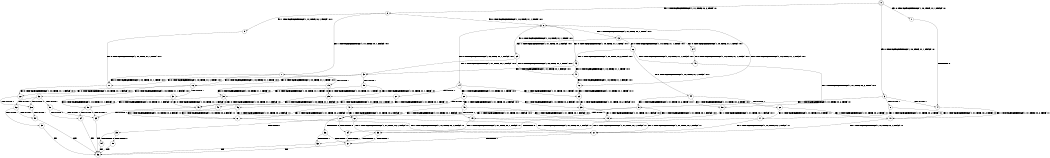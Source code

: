 digraph BCG {
size = "7, 10.5";
center = TRUE;
node [shape = circle];
0 [peripheries = 2];
0 -> 1 [label = "EX !0 !ATOMIC_EXCH_BRANCH (1, +0, TRUE, +1, 1, FALSE) !:0:"];
0 -> 2 [label = "EX !1 !ATOMIC_EXCH_BRANCH (1, +1, TRUE, +0, 2, TRUE) !:0:"];
0 -> 3 [label = "EX !0 !ATOMIC_EXCH_BRANCH (1, +0, TRUE, +1, 1, FALSE) !:0:"];
1 -> 4 [label = "TERMINATE !0"];
2 -> 5 [label = "EX !1 !ATOMIC_EXCH_BRANCH (1, +1, TRUE, +0, 1, FALSE) !:0:1:"];
2 -> 6 [label = "EX !0 !ATOMIC_EXCH_BRANCH (1, +0, TRUE, +1, 1, TRUE) !:0:1:"];
2 -> 7 [label = "EX !1 !ATOMIC_EXCH_BRANCH (1, +1, TRUE, +0, 1, FALSE) !:0:1:"];
3 -> 4 [label = "TERMINATE !0"];
3 -> 8 [label = "TERMINATE !0"];
3 -> 9 [label = "EX !1 !ATOMIC_EXCH_BRANCH (1, +1, TRUE, +0, 2, TRUE) !:0:"];
4 -> 10 [label = "EX !1 !ATOMIC_EXCH_BRANCH (1, +1, TRUE, +0, 2, TRUE) !:1:"];
5 -> 11 [label = "EX !0 !ATOMIC_EXCH_BRANCH (1, +0, TRUE, +1, 1, TRUE) !:0:1:"];
6 -> 12 [label = "EX !0 !ATOMIC_EXCH_BRANCH (1, +0, TRUE, +1, 1, FALSE) !:0:1:"];
6 -> 13 [label = "EX !1 !ATOMIC_EXCH_BRANCH (1, +1, TRUE, +0, 1, TRUE) !:0:1:"];
6 -> 14 [label = "EX !0 !ATOMIC_EXCH_BRANCH (1, +0, TRUE, +1, 1, FALSE) !:0:1:"];
7 -> 11 [label = "EX !0 !ATOMIC_EXCH_BRANCH (1, +0, TRUE, +1, 1, TRUE) !:0:1:"];
7 -> 15 [label = "TERMINATE !1"];
7 -> 16 [label = "EX !0 !ATOMIC_EXCH_BRANCH (1, +0, TRUE, +1, 1, TRUE) !:0:1:"];
8 -> 10 [label = "EX !1 !ATOMIC_EXCH_BRANCH (1, +1, TRUE, +0, 2, TRUE) !:1:"];
8 -> 17 [label = "EX !1 !ATOMIC_EXCH_BRANCH (1, +1, TRUE, +0, 2, TRUE) !:1:"];
9 -> 18 [label = "EX !1 !ATOMIC_EXCH_BRANCH (1, +1, TRUE, +0, 1, FALSE) !:0:1:"];
9 -> 19 [label = "TERMINATE !0"];
9 -> 20 [label = "EX !1 !ATOMIC_EXCH_BRANCH (1, +1, TRUE, +0, 1, FALSE) !:0:1:"];
10 -> 21 [label = "EX !1 !ATOMIC_EXCH_BRANCH (1, +1, TRUE, +0, 1, FALSE) !:1:"];
11 -> 22 [label = "EX !0 !ATOMIC_EXCH_BRANCH (1, +0, TRUE, +1, 1, FALSE) !:0:1:"];
12 -> 23 [label = "EX !1 !ATOMIC_EXCH_BRANCH (1, +1, TRUE, +0, 1, TRUE) !:0:1:"];
13 -> 24 [label = "EX !0 !ATOMIC_EXCH_BRANCH (1, +0, TRUE, +1, 1, TRUE) !:0:1:"];
13 -> 25 [label = "EX !1 !ATOMIC_EXCH_BRANCH (1, +1, TRUE, +0, 2, FALSE) !:0:1:"];
13 -> 26 [label = "EX !0 !ATOMIC_EXCH_BRANCH (1, +0, TRUE, +1, 1, TRUE) !:0:1:"];
14 -> 23 [label = "EX !1 !ATOMIC_EXCH_BRANCH (1, +1, TRUE, +0, 1, TRUE) !:0:1:"];
14 -> 27 [label = "TERMINATE !0"];
14 -> 28 [label = "EX !1 !ATOMIC_EXCH_BRANCH (1, +1, TRUE, +0, 1, TRUE) !:0:1:"];
15 -> 29 [label = "EX !0 !ATOMIC_EXCH_BRANCH (1, +0, TRUE, +1, 1, TRUE) !:0:"];
15 -> 30 [label = "EX !0 !ATOMIC_EXCH_BRANCH (1, +0, TRUE, +1, 1, TRUE) !:0:"];
16 -> 22 [label = "EX !0 !ATOMIC_EXCH_BRANCH (1, +0, TRUE, +1, 1, FALSE) !:0:1:"];
16 -> 31 [label = "TERMINATE !1"];
16 -> 32 [label = "EX !0 !ATOMIC_EXCH_BRANCH (1, +0, TRUE, +1, 1, FALSE) !:0:1:"];
17 -> 21 [label = "EX !1 !ATOMIC_EXCH_BRANCH (1, +1, TRUE, +0, 1, FALSE) !:1:"];
17 -> 33 [label = "EX !1 !ATOMIC_EXCH_BRANCH (1, +1, TRUE, +0, 1, FALSE) !:1:"];
18 -> 34 [label = "TERMINATE !0"];
19 -> 21 [label = "EX !1 !ATOMIC_EXCH_BRANCH (1, +1, TRUE, +0, 1, FALSE) !:1:"];
19 -> 33 [label = "EX !1 !ATOMIC_EXCH_BRANCH (1, +1, TRUE, +0, 1, FALSE) !:1:"];
20 -> 34 [label = "TERMINATE !0"];
20 -> 35 [label = "TERMINATE !1"];
20 -> 36 [label = "TERMINATE !0"];
21 -> 37 [label = "TERMINATE !1"];
22 -> 38 [label = "TERMINATE !0"];
23 -> 39 [label = "EX !1 !ATOMIC_EXCH_BRANCH (1, +1, TRUE, +0, 2, FALSE) !:0:1:"];
24 -> 40 [label = "EX !0 !ATOMIC_EXCH_BRANCH (1, +0, TRUE, +1, 1, FALSE) !:0:1:"];
25 -> 41 [label = "EX !0 !ATOMIC_EXCH_BRANCH (1, +0, TRUE, +1, 1, TRUE) !:0:1:"];
25 -> 42 [label = "EX !1 !ATOMIC_EXCH_BRANCH (1, +1, TRUE, +0, 1, FALSE) !:0:1:"];
25 -> 6 [label = "EX !0 !ATOMIC_EXCH_BRANCH (1, +0, TRUE, +1, 1, TRUE) !:0:1:"];
26 -> 40 [label = "EX !0 !ATOMIC_EXCH_BRANCH (1, +0, TRUE, +1, 1, FALSE) !:0:1:"];
26 -> 43 [label = "EX !1 !ATOMIC_EXCH_BRANCH (1, +1, TRUE, +0, 2, TRUE) !:0:1:"];
26 -> 44 [label = "EX !0 !ATOMIC_EXCH_BRANCH (1, +0, TRUE, +1, 1, FALSE) !:0:1:"];
27 -> 45 [label = "EX !1 !ATOMIC_EXCH_BRANCH (1, +1, TRUE, +0, 1, TRUE) !:1:"];
27 -> 46 [label = "EX !1 !ATOMIC_EXCH_BRANCH (1, +1, TRUE, +0, 1, TRUE) !:1:"];
28 -> 39 [label = "EX !1 !ATOMIC_EXCH_BRANCH (1, +1, TRUE, +0, 2, FALSE) !:0:1:"];
28 -> 47 [label = "TERMINATE !0"];
28 -> 48 [label = "EX !1 !ATOMIC_EXCH_BRANCH (1, +1, TRUE, +0, 2, FALSE) !:0:1:"];
29 -> 49 [label = "EX !0 !ATOMIC_EXCH_BRANCH (1, +0, TRUE, +1, 1, FALSE) !:0:"];
30 -> 49 [label = "EX !0 !ATOMIC_EXCH_BRANCH (1, +0, TRUE, +1, 1, FALSE) !:0:"];
30 -> 50 [label = "EX !0 !ATOMIC_EXCH_BRANCH (1, +0, TRUE, +1, 1, FALSE) !:0:"];
31 -> 49 [label = "EX !0 !ATOMIC_EXCH_BRANCH (1, +0, TRUE, +1, 1, FALSE) !:0:"];
31 -> 50 [label = "EX !0 !ATOMIC_EXCH_BRANCH (1, +0, TRUE, +1, 1, FALSE) !:0:"];
32 -> 38 [label = "TERMINATE !0"];
32 -> 51 [label = "TERMINATE !1"];
32 -> 52 [label = "TERMINATE !0"];
33 -> 37 [label = "TERMINATE !1"];
33 -> 53 [label = "TERMINATE !1"];
34 -> 37 [label = "TERMINATE !1"];
35 -> 54 [label = "TERMINATE !0"];
35 -> 55 [label = "TERMINATE !0"];
36 -> 37 [label = "TERMINATE !1"];
36 -> 53 [label = "TERMINATE !1"];
37 -> 56 [label = "exit"];
38 -> 57 [label = "TERMINATE !1"];
39 -> 18 [label = "EX !1 !ATOMIC_EXCH_BRANCH (1, +1, TRUE, +0, 1, FALSE) !:0:1:"];
40 -> 58 [label = "EX !1 !ATOMIC_EXCH_BRANCH (1, +1, TRUE, +0, 2, TRUE) !:0:1:"];
41 -> 12 [label = "EX !0 !ATOMIC_EXCH_BRANCH (1, +0, TRUE, +1, 1, FALSE) !:0:1:"];
42 -> 11 [label = "EX !0 !ATOMIC_EXCH_BRANCH (1, +0, TRUE, +1, 1, TRUE) !:0:1:"];
42 -> 59 [label = "TERMINATE !1"];
42 -> 16 [label = "EX !0 !ATOMIC_EXCH_BRANCH (1, +0, TRUE, +1, 1, TRUE) !:0:1:"];
43 -> 41 [label = "EX !0 !ATOMIC_EXCH_BRANCH (1, +0, TRUE, +1, 1, TRUE) !:0:1:"];
43 -> 42 [label = "EX !1 !ATOMIC_EXCH_BRANCH (1, +1, TRUE, +0, 1, FALSE) !:0:1:"];
43 -> 6 [label = "EX !0 !ATOMIC_EXCH_BRANCH (1, +0, TRUE, +1, 1, TRUE) !:0:1:"];
44 -> 58 [label = "EX !1 !ATOMIC_EXCH_BRANCH (1, +1, TRUE, +0, 2, TRUE) !:0:1:"];
44 -> 60 [label = "TERMINATE !0"];
44 -> 9 [label = "EX !1 !ATOMIC_EXCH_BRANCH (1, +1, TRUE, +0, 2, TRUE) !:0:1:"];
45 -> 61 [label = "EX !1 !ATOMIC_EXCH_BRANCH (1, +1, TRUE, +0, 2, FALSE) !:1:"];
46 -> 61 [label = "EX !1 !ATOMIC_EXCH_BRANCH (1, +1, TRUE, +0, 2, FALSE) !:1:"];
46 -> 62 [label = "EX !1 !ATOMIC_EXCH_BRANCH (1, +1, TRUE, +0, 2, FALSE) !:1:"];
47 -> 61 [label = "EX !1 !ATOMIC_EXCH_BRANCH (1, +1, TRUE, +0, 2, FALSE) !:1:"];
47 -> 62 [label = "EX !1 !ATOMIC_EXCH_BRANCH (1, +1, TRUE, +0, 2, FALSE) !:1:"];
48 -> 18 [label = "EX !1 !ATOMIC_EXCH_BRANCH (1, +1, TRUE, +0, 1, FALSE) !:0:1:"];
48 -> 19 [label = "TERMINATE !0"];
48 -> 20 [label = "EX !1 !ATOMIC_EXCH_BRANCH (1, +1, TRUE, +0, 1, FALSE) !:0:1:"];
49 -> 63 [label = "TERMINATE !0"];
50 -> 63 [label = "TERMINATE !0"];
50 -> 64 [label = "TERMINATE !0"];
51 -> 63 [label = "TERMINATE !0"];
51 -> 64 [label = "TERMINATE !0"];
52 -> 57 [label = "TERMINATE !1"];
52 -> 65 [label = "TERMINATE !1"];
53 -> 56 [label = "exit"];
54 -> 56 [label = "exit"];
55 -> 56 [label = "exit"];
57 -> 56 [label = "exit"];
58 -> 18 [label = "EX !1 !ATOMIC_EXCH_BRANCH (1, +1, TRUE, +0, 1, FALSE) !:0:1:"];
59 -> 29 [label = "EX !0 !ATOMIC_EXCH_BRANCH (1, +0, TRUE, +1, 1, TRUE) !:0:"];
59 -> 30 [label = "EX !0 !ATOMIC_EXCH_BRANCH (1, +0, TRUE, +1, 1, TRUE) !:0:"];
60 -> 10 [label = "EX !1 !ATOMIC_EXCH_BRANCH (1, +1, TRUE, +0, 2, TRUE) !:1:"];
60 -> 17 [label = "EX !1 !ATOMIC_EXCH_BRANCH (1, +1, TRUE, +0, 2, TRUE) !:1:"];
61 -> 21 [label = "EX !1 !ATOMIC_EXCH_BRANCH (1, +1, TRUE, +0, 1, FALSE) !:1:"];
62 -> 21 [label = "EX !1 !ATOMIC_EXCH_BRANCH (1, +1, TRUE, +0, 1, FALSE) !:1:"];
62 -> 33 [label = "EX !1 !ATOMIC_EXCH_BRANCH (1, +1, TRUE, +0, 1, FALSE) !:1:"];
63 -> 56 [label = "exit"];
64 -> 56 [label = "exit"];
65 -> 56 [label = "exit"];
}
